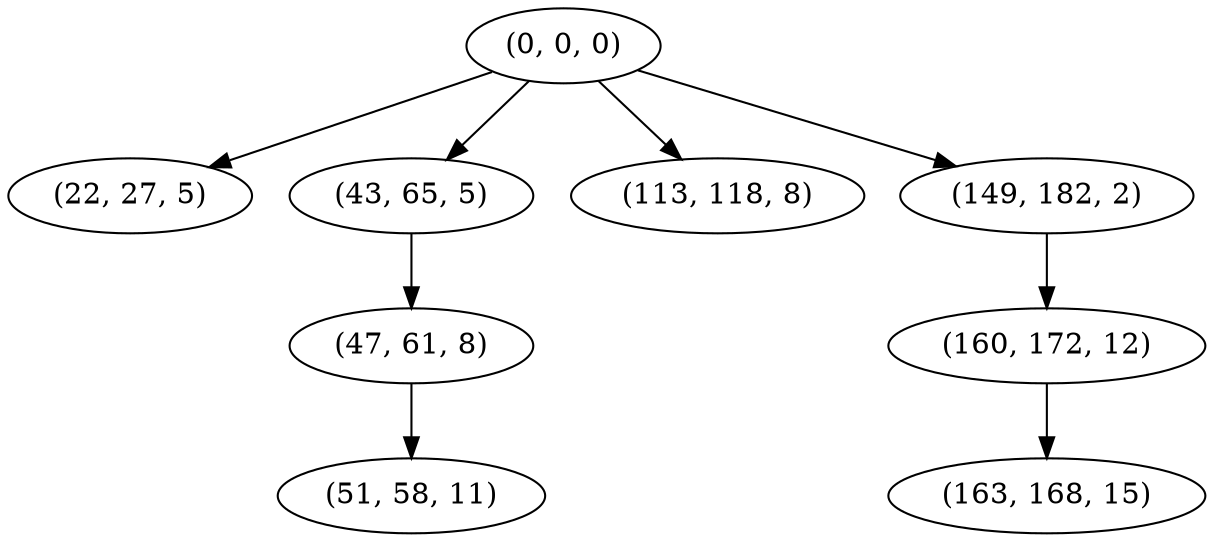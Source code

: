 digraph tree {
    "(0, 0, 0)";
    "(22, 27, 5)";
    "(43, 65, 5)";
    "(47, 61, 8)";
    "(51, 58, 11)";
    "(113, 118, 8)";
    "(149, 182, 2)";
    "(160, 172, 12)";
    "(163, 168, 15)";
    "(0, 0, 0)" -> "(22, 27, 5)";
    "(0, 0, 0)" -> "(43, 65, 5)";
    "(0, 0, 0)" -> "(113, 118, 8)";
    "(0, 0, 0)" -> "(149, 182, 2)";
    "(43, 65, 5)" -> "(47, 61, 8)";
    "(47, 61, 8)" -> "(51, 58, 11)";
    "(149, 182, 2)" -> "(160, 172, 12)";
    "(160, 172, 12)" -> "(163, 168, 15)";
}
